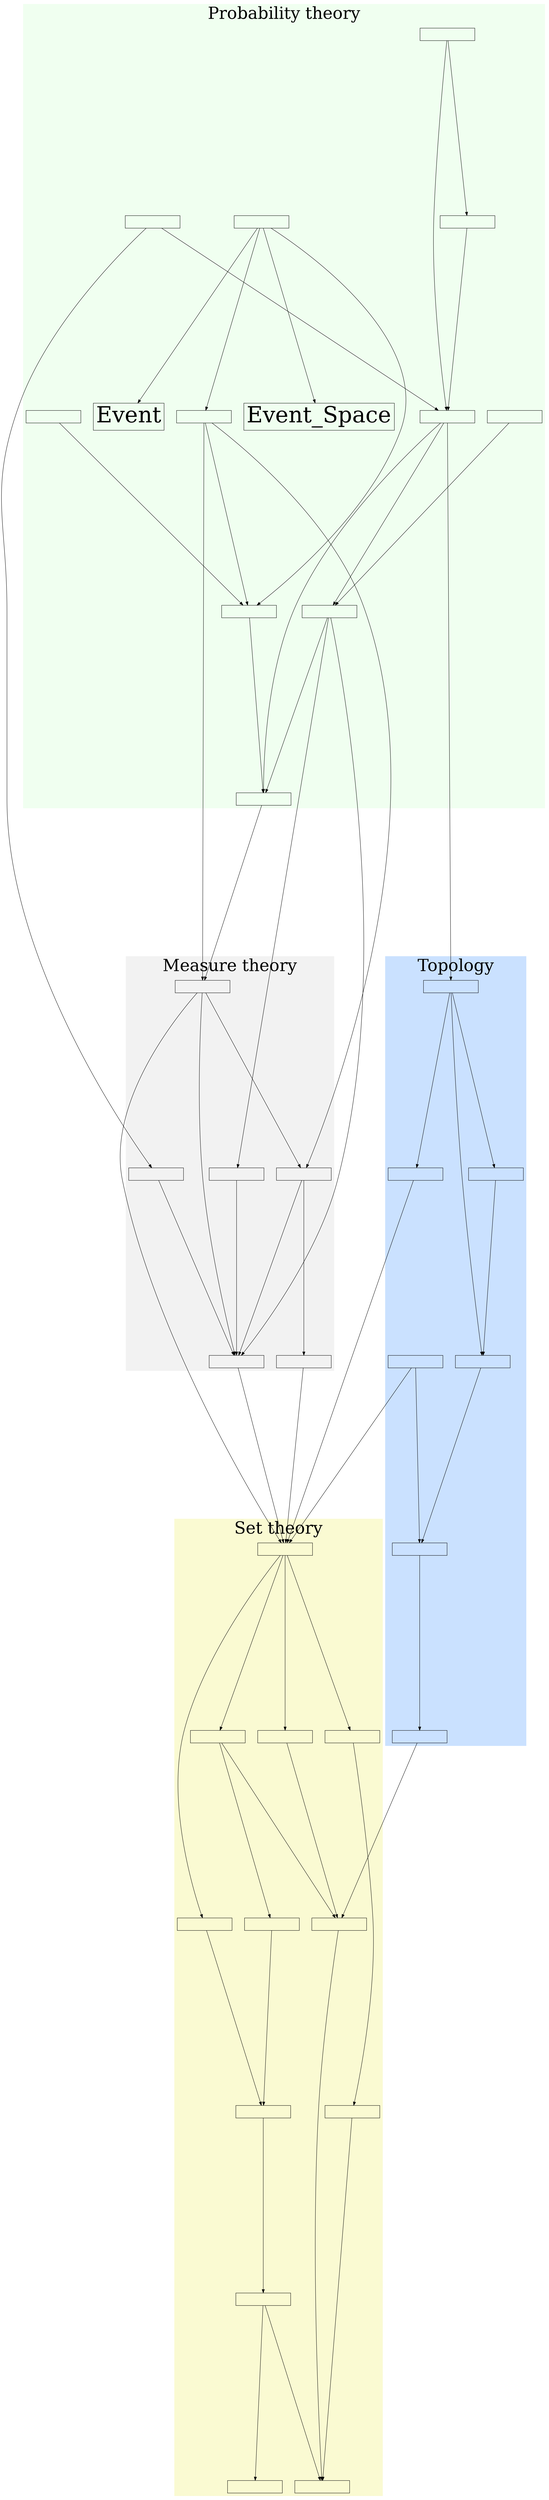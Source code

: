 digraph G {

graph [ ]

ranksep=7; # large space between same-rank nodes
#splines=ortho;
nodesep = 0.5;  # more space between all nodes


node [fixedsize=false,
#fontname="Ubuntu"
fontsize=64,
#height=1,
shape=box,
#style="filled,setlinewidth(6)"
width=2.2
#style=filled,
fillcolor=palegreen1,
]


subgraph cluster_1 {
label = "Set theory";
fontsize=48;
style=filled;
color=lightgoldenrodyellow;

Set [label="", image="nodes/Set.png"]

Set_of_Sets [label="", image="nodes/Set_of_Sets.png"]
Set_of_Sets -> Set

Unit_of_System_of_Sets [label="", image="nodes/Unit_of_System_of_Sets.png"]
Unit_of_System_of_Sets -> Set_of_Sets

Ordered_Pair [label="", image="nodes/Ordered_Pair.png"]

Set_Difference [label="", image="nodes/Set_Difference.png"]
Set_Difference -> Set

Cartesian_Product [label="", image="nodes/Cartesian_Product.png"]
Cartesian_Product -> Set
Cartesian_Product -> Ordered_Pair

Mapping [label="", image="nodes/Mapping.png"]
Mapping -> Cartesian_Product

Closed_under_Mapping [label="", image="nodes/Closed_under_Mapping.png"]
Closed_under_Mapping -> Mapping

Sequence [label="", image="nodes/Sequence.png"]
Sequence -> Mapping


Set_Union_Countable_Union [label="", image="nodes/Set_Union_Countable_Union.png"]
Set_Union_Countable_Union -> Set_of_Sets
Set_Union_Countable_Union -> Sequence



# Indexing_Set [label=
# "Indexing Set
# TODO"]
# 
# Indexing_Set_Indexed_Set [label=
# "Indexing Set/Indexed Set
# TODO"]
# 
# Indexing_Set -> Set
# 
# Indexing_Set_Family [label=
# "Indexing Set/Family
# TODO"]
# 
# Indexing_Set_Family_of_Sets [label=
# "Indexing Set/Family of Sets
# TODO"]
# 
# Indexing_Set_Family_of_Sets -> Indexing_Set
# Indexing_Set_Family_of_Sets -> Set_of_Sets
# Indexing_Set_Family_of_Sets -> Indexing_Set_Family
# 
# Set_Union_Family_of_Sets [label=
# "Set Union/Family of Sets
# TODO"]
# 
# Set_Union_Family_of_Sets -> Indexing_Set
# Set_Union_Family_of_Sets -> Indexing_Set_Indexed_Set





Relative_Complement [label="", image="nodes/Relative_Complement.png"]
Relative_Complement -> Set_Difference


Sigma_Algebra [label="", image="nodes/Sigma_Algebra.png"]
Sigma_Algebra -> Unit_of_System_of_Sets
Sigma_Algebra -> Closed_under_Mapping
Sigma_Algebra -> Set_Union_Countable_Union
Sigma_Algebra -> Relative_Complement



}



subgraph cluster_3 {
label = "Topology";
fontsize=48;
style=filled;
color=lightsteelblue1;

Power_Set [label="", image="nodes/Power_Set.png"]
Power_Set -> Set_of_Sets


Topology [label="", image="nodes/Topology.png"]
Topology -> Power_Set

Topological_Space [label="", image="nodes/Topological_Space.png"]
Topological_Space -> Topology

Borel_Sigma_Algebra [label="", image="nodes/Borel_Sigma_Algebra.png"]
Borel_Sigma_Algebra -> Topological_Space
Borel_Sigma_Algebra -> Sigma_Algebra_Generated_by_Collection_of_Subsets
Borel_Sigma_Algebra -> Open_Set_Topology

Open_Set_Topology [label="", image="nodes/Open_Set_Topology.png"]
Open_Set_Topology -> Topological_Space

Difference_Topology_Sigma_Algebra -> Topology
Difference_Topology_Sigma_Algebra -> Sigma_Algebra

Difference_Topology_Sigma_Algebra [label="", image="nodes/Difference_Topology_Sigma_Algebra.png"]
}




subgraph cluster_2 {
label = "Measure theory";
fontsize=48;
style=filled;
color=gray95;


Sigma_Algebra_Generated_by_Collection_of_Subsets [label="", image="nodes/Sigma_Algebra_Generated_by_Collection_of_Subsets.png"]
Sigma_Algebra_Generated_by_Collection_of_Subsets -> Sigma_Algebra


Measurable_Space [label="", image="nodes/Measurable_Space.png"]
Measurable_Space -> Sigma_Algebra


Measure_Measure_Theory [label="", image="nodes/Measure_Measure_Theory.png"]
Measure_Measure_Theory -> Measurable_Space
Measure_Measure_Theory -> Countably_Additive_Function

Countably_Additive_Function [label="", image="nodes/Countably_Additive_Function.png"]
Countably_Additive_Function -> Sigma_Algebra

Measure_Space [label="", image="nodes/Measure_Space.png"]
Measure_Space -> Measure_Measure_Theory
Measure_Space -> Measurable_Space
Measure_Space -> Sigma_Algebra


# Measurable_Function_Real_Valued_Function [label="", image="nodes/Measurable_Function_Real_Valued_Function.png"]
# Measurable_Function_Real_Valued_Function -> Measurable_Space

Measurable_Set [label="", image="nodes/Measurable_Set.png"]
Measurable_Set -> Measurable_Space

Measurable_Mapping [label="", image="nodes/Measurable_Mapping.png"]
Measurable_Mapping -> Measurable_Space


}

subgraph cluster_4 {
label = "Probability theory";
fontsize=48;
style=filled;
color=honeydew;

Probability_Space [label="", image="nodes/Probability_Space.png"]
Probability_Space -> Measure_Space

Experiment [label="", image="nodes/Experiment.png"]
Experiment -> Probability_Space

Elementary_Event [label="", image="nodes/Elementary_Event.png"]
Elementary_Event -> Experiment

Probability_Measure [label="", image="nodes/Probability_Measure.png"]
Probability_Measure -> Measure_Space
Probability_Measure -> Measure_Measure_Theory
Probability_Measure -> Experiment

Random_Variable_General_Definition [label="", image="nodes/Random_Variable_General_Definition.png"]
Random_Variable_General_Definition -> Probability_Space
Random_Variable_General_Definition -> Measurable_Space
Random_Variable_General_Definition -> Measurable_Mapping


Real_Valued_Random_Variable [label="", image="nodes/Real_Valued_Random_Variable.png"]
Real_Valued_Random_Variable -> Probability_Space
Real_Valued_Random_Variable -> Borel_Sigma_Algebra
Real_Valued_Random_Variable -> Random_Variable_General_Definition


Real_Valued_Random_Variable_Notation [label="", image="nodes/Real_Valued_Random_Variable_Notation.png"]
Real_Valued_Random_Variable_Notation -> Real_Valued_Random_Variable
Real_Valued_Random_Variable_Notation -> Measurable_Set


Discrete_Random_Variable [label="", image="nodes/Discrete_Random_Variable.png"]
Discrete_Random_Variable -> Random_Variable_General_Definition

Cumulative_Distribution_Function [label="", image="nodes/Cumulative_Distribution_Function.png"]
Cumulative_Distribution_Function -> Real_Valued_Random_Variable

Continuous_Random_Variable [label="", image="nodes/Continuous_Random_Variable.png"]
Continuous_Random_Variable -> Real_Valued_Random_Variable
Continuous_Random_Variable -> Cumulative_Distribution_Function


Probability_Formal_Definition [label="", image="nodes/Probability_Formal_Definition.png"]
Probability_Formal_Definition -> Experiment
Probability_Formal_Definition -> Event
Probability_Formal_Definition -> Event_Space
Probability_Formal_Definition -> Probability_Measure
}


}